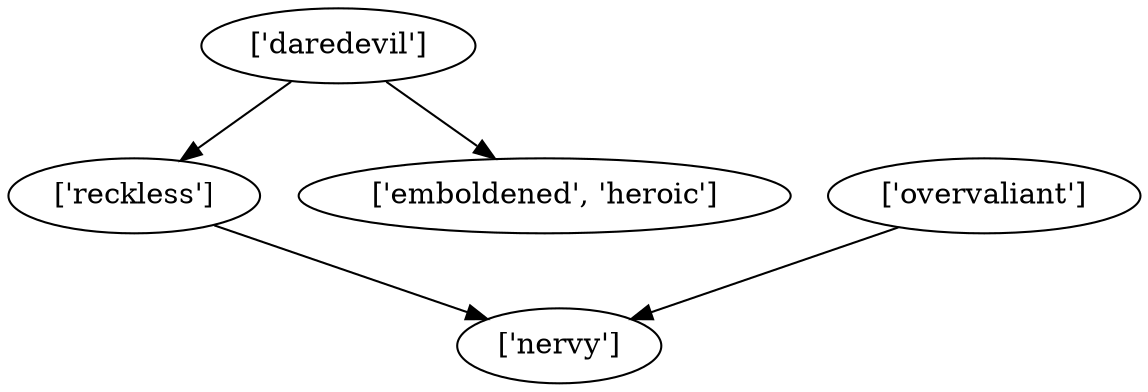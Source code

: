 strict digraph  {
	"['daredevil']" -> "['reckless']";
	"['daredevil']" -> "['emboldened', 'heroic']";
	"['reckless']" -> "['nervy']";
	"['overvaliant']" -> "['nervy']";
}
